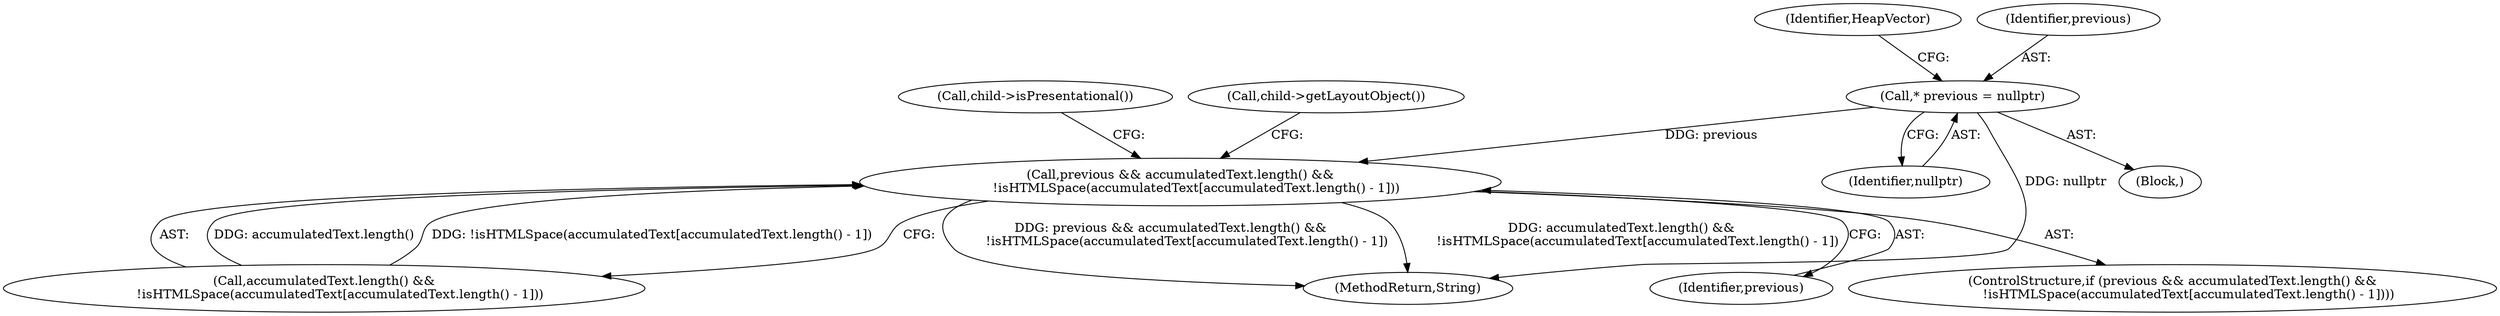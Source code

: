 digraph "0_Chrome_d27468a832d5316884bd02f459cbf493697fd7e1_20@pointer" {
"1000113" [label="(Call,* previous = nullptr)"];
"1000154" [label="(Call,previous && accumulatedText.length() &&\n        !isHTMLSpace(accumulatedText[accumulatedText.length() - 1]))"];
"1000156" [label="(Call,accumulatedText.length() &&\n        !isHTMLSpace(accumulatedText[accumulatedText.length() - 1]))"];
"1000115" [label="(Identifier,nullptr)"];
"1000196" [label="(MethodReturn,String)"];
"1000155" [label="(Identifier,previous)"];
"1000169" [label="(Call,child->getLayoutObject())"];
"1000103" [label="(Block,)"];
"1000154" [label="(Call,previous && accumulatedText.length() &&\n        !isHTMLSpace(accumulatedText[accumulatedText.length() - 1]))"];
"1000118" [label="(Identifier,HeapVector)"];
"1000113" [label="(Call,* previous = nullptr)"];
"1000175" [label="(Call,child->isPresentational())"];
"1000153" [label="(ControlStructure,if (previous && accumulatedText.length() &&\n        !isHTMLSpace(accumulatedText[accumulatedText.length() - 1])))"];
"1000114" [label="(Identifier,previous)"];
"1000113" -> "1000103"  [label="AST: "];
"1000113" -> "1000115"  [label="CFG: "];
"1000114" -> "1000113"  [label="AST: "];
"1000115" -> "1000113"  [label="AST: "];
"1000118" -> "1000113"  [label="CFG: "];
"1000113" -> "1000196"  [label="DDG: nullptr"];
"1000113" -> "1000154"  [label="DDG: previous"];
"1000154" -> "1000153"  [label="AST: "];
"1000154" -> "1000155"  [label="CFG: "];
"1000154" -> "1000156"  [label="CFG: "];
"1000155" -> "1000154"  [label="AST: "];
"1000156" -> "1000154"  [label="AST: "];
"1000169" -> "1000154"  [label="CFG: "];
"1000175" -> "1000154"  [label="CFG: "];
"1000154" -> "1000196"  [label="DDG: previous && accumulatedText.length() &&\n        !isHTMLSpace(accumulatedText[accumulatedText.length() - 1])"];
"1000154" -> "1000196"  [label="DDG: accumulatedText.length() &&\n        !isHTMLSpace(accumulatedText[accumulatedText.length() - 1])"];
"1000156" -> "1000154"  [label="DDG: accumulatedText.length()"];
"1000156" -> "1000154"  [label="DDG: !isHTMLSpace(accumulatedText[accumulatedText.length() - 1])"];
}
